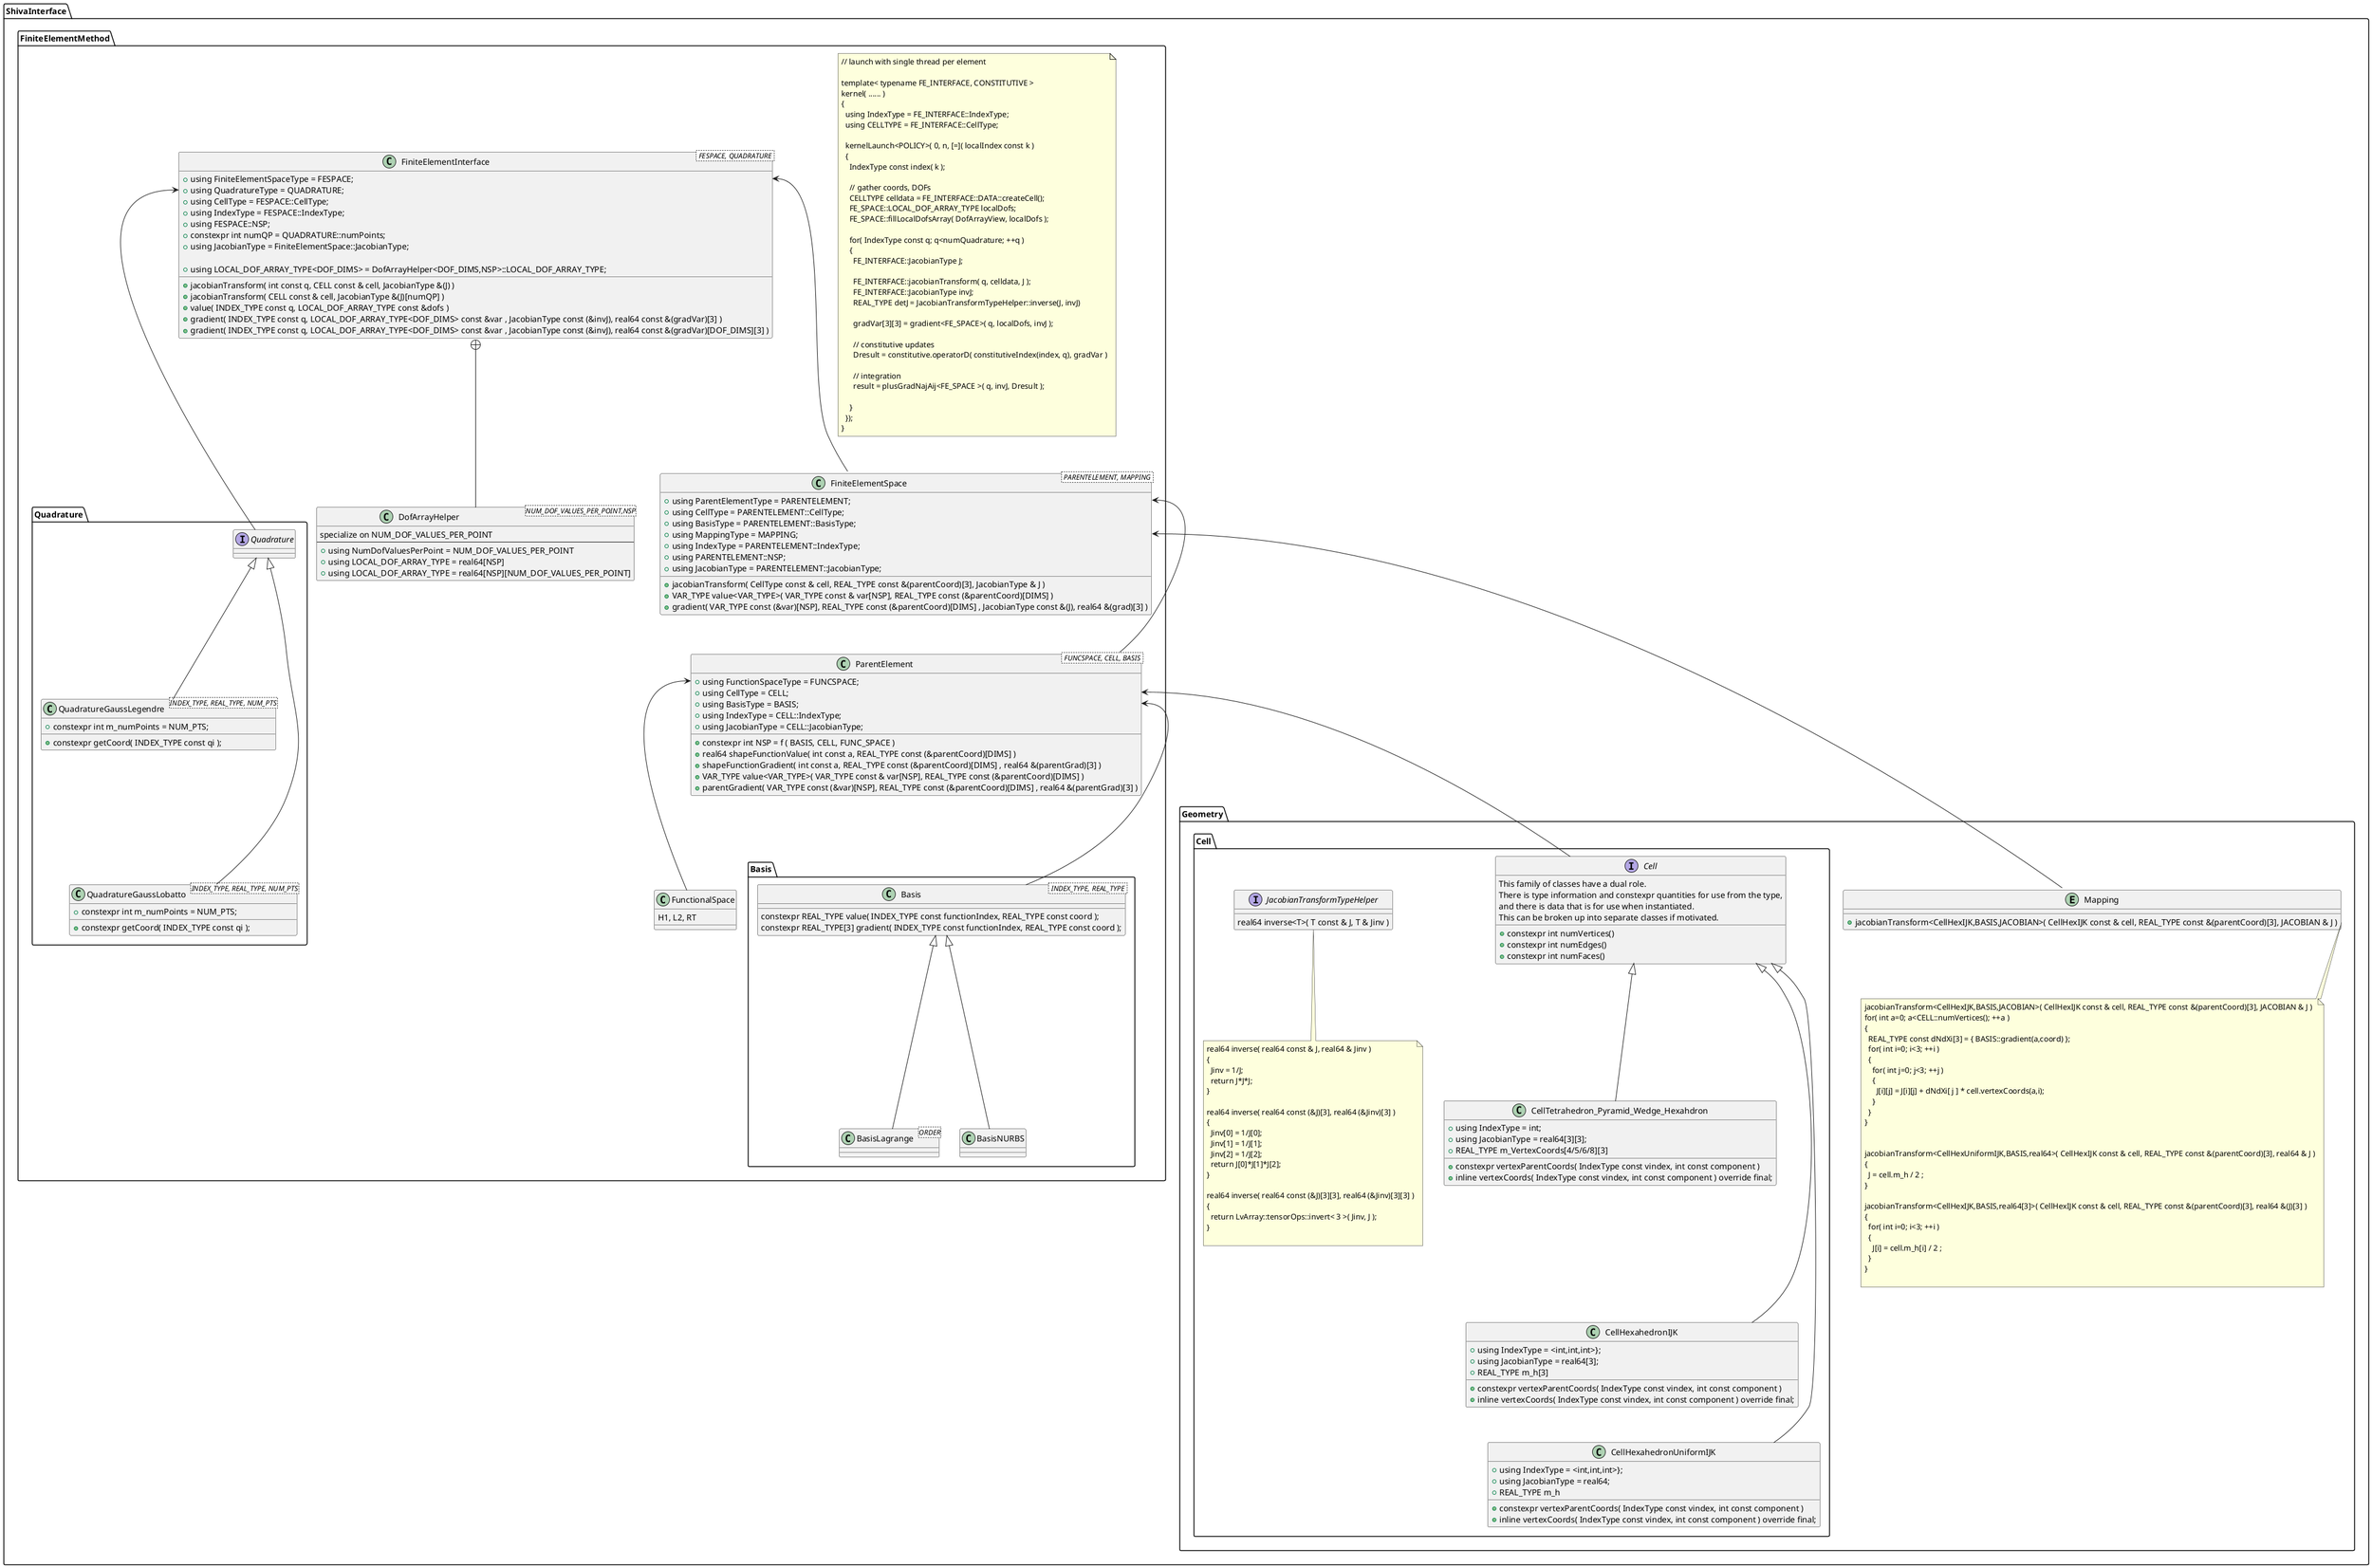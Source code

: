 @startuml(id=ShivaInterface)

!pragma useNewPackage
set separator .


namespace ShivaInterface {


namespace Geometry {
namespace Cell {
interface Cell {
  This family of classes have a dual role.
  There is type information and constexpr quantities for use from the type,
  and there is data that is for use when instantiated.
  This can be broken up into separate classes if motivated.
  +constexpr int numVertices()
  +constexpr int numEdges()
  +constexpr int numFaces()
}

class CellTetrahedron_Pyramid_Wedge_Hexahdron {
  +using IndexType = int;
  +using JacobianType = real64[3][3];
  +REAL_TYPE m_VertexCoords[4/5/6/8][3]
  +constexpr vertexParentCoords( IndexType const vindex, int const component )
  +inline vertexCoords( IndexType const vindex, int const component ) override final;
}

class CellHexahedronIJK {
  +using IndexType = <int,int,int>};
  +using JacobianType = real64[3];
  +REAL_TYPE m_h[3]
  +constexpr vertexParentCoords( IndexType const vindex, int const component )
  +inline vertexCoords( IndexType const vindex, int const component ) override final;
}

class CellHexahedronUniformIJK {
  +using IndexType = <int,int,int>};
  +using JacobianType = real64;
  +REAL_TYPE m_h
  +constexpr vertexParentCoords( IndexType const vindex, int const component )
  +inline vertexCoords( IndexType const vindex, int const component ) override final;
}


interface JacobianTransformTypeHelper {
  real64 inverse<T>( T const & J, T & Jinv )
}

note bottom of JacobianTransformTypeHelper
  real64 inverse( real64 const & J, real64 & Jinv )
  {
    Jinv = 1/J;
    return J*J*J;
  }

  real64 inverse( real64 const (&J)[3], real64 (&Jinv)[3] )
  {
    Jinv[0] = 1/J[0];
    Jinv[1] = 1/J[1];
    Jinv[2] = 1/J[2];
    return J[0]*J[1]*J[2];
  }

  real64 inverse( real64 const (&J)[3][3], real64 (&Jinv)[3][3] )
  {
    return LvArray::tensorOps::invert< 3 >( Jinv, J );
  }

endnote




Cell <|-- CellTetrahedron_Pyramid_Wedge_Hexahdron
Cell <|--- CellHexahedronIJK
Cell <|---- CellHexahedronUniformIJK
}


entity Mapping {
  +jacobianTransform<CellHexIJK,BASIS,JACOBIAN>( CellHexIJK const & cell, REAL_TYPE const &(parentCoord)[3], JACOBIAN & J )
}
  note as jacobianTransformNote
  jacobianTransform<CellHexIJK,BASIS,JACOBIAN>( CellHexIJK const & cell, REAL_TYPE const &(parentCoord)[3], JACOBIAN & J )
  for( int a=0; a<CELL::numVertices(); ++a )
  {
    REAL_TYPE const dNdXi[3] = { BASIS::gradient(a,coord) };
    for( int i=0; i<3; ++i )
    {
      for( int j=0; j<3; ++j )
      {
        J[i][j] = J[i][j] + dNdXi[ j ] * cell.vertexCoords(a,i);
      }
    }
  }


  jacobianTransform<CellHexUniformIJK,BASIS,real64>( CellHexIJK const & cell, REAL_TYPE const &(parentCoord)[3], real64 & J )
  {
    J = cell.m_h / 2 ;
  }

  jacobianTransform<CellHexIJK,BASIS,real64[3]>( CellHexIJK const & cell, REAL_TYPE const &(parentCoord)[3], real64 &(J)[3] )
  {
    for( int i=0; i<3; ++i )
    {
      J[i] = cell.m_h[i] / 2 ;
    }
  }

  endnote

  Mapping::jacobianTransform -- jacobianTransformNote
}

namespace FiniteElementMethod {

note as N1
  // launch with single thread per element

  template< typename FE_INTERFACE, CONSTITUTIVE >
  kernel( ...... )
  {
    using IndexType = FE_INTERFACE::IndexType;
    using CELLTYPE = FE_INTERFACE::CellType;

    kernelLaunch<POLICY>( 0, n, [=]( localIndex const k )
    {
      IndexType const index( k );

      // gather coords, DOFs
      CELLTYPE celldata = FE_INTERFACE::DATA::createCell();
      FE_SPACE::LOCAL_DOF_ARRAY_TYPE localDofs;
      FE_SPACE::fillLocalDofsArray( DofArrayView, localDofs );

      for( IndexType const q; q<numQuadrature; ++q )
      {
        FE_INTERFACE::JacobianType J;

        FE_INTERFACE::jacobianTransform( q, celldata, J );
        FE_INTERFACE::JacobianType invJ;
        REAL_TYPE detJ = JacobianTransformTypeHelper::inverse(J, invJ)

        gradVar[3][3] = gradient<FE_SPACE>( q, localDofs, invJ );
        
        // constitutive updates
        Dresult = constitutive.operatorD( constitutiveIndex(index, q), gradVar )

        // integration 
        result = plusGradNajAij<FE_SPACE >( q, invJ, Dresult );

      }
    });
  }
endnote

class ParentElement< FUNCSPACE, CELL, BASIS > {
  +using FunctionSpaceType = FUNCSPACE;
  +using CellType = CELL;
  +using BasisType = BASIS;
  +using IndexType = CELL::IndexType;
  +using JacobianType = CELL::JacobianType;
  +constexpr int NSP = f ( BASIS, CELL, FUNC_SPACE )
  +real64 shapeFunctionValue( int const a, REAL_TYPE const (&parentCoord)[DIMS] )
  +shapeFunctionGradient( int const a, REAL_TYPE const (&parentCoord)[DIMS] , real64 &(parentGrad)[3] )
  +VAR_TYPE value<VAR_TYPE>( VAR_TYPE const & var[NSP], REAL_TYPE const (&parentCoord)[DIMS] )
  +parentGradient( VAR_TYPE const (&var)[NSP], REAL_TYPE const (&parentCoord)[DIMS] , real64 &(parentGrad)[3] )
}

class FiniteElementSpace< PARENTELEMENT, MAPPING > {
  +using ParentElementType = PARENTELEMENT;
  +using CellType = PARENTELEMENT::CellType;
  +using BasisType = PARENTELEMENT::BasisType;
  +using MappingType = MAPPING;
  +using IndexType = PARENTELEMENT::IndexType;
  +using PARENTELEMENT::NSP;
  +using JacobianType = PARENTELEMENT::JacobianType;
  +jacobianTransform( CellType const & cell, REAL_TYPE const &(parentCoord)[3], JacobianType & J )
  +VAR_TYPE value<VAR_TYPE>( VAR_TYPE const & var[NSP], REAL_TYPE const (&parentCoord)[DIMS] )
  +gradient( VAR_TYPE const (&var)[NSP], REAL_TYPE const (&parentCoord)[DIMS] , JacobianType const &(J), real64 &(grad)[3] )

}


class FiniteElementInterface< FESPACE, QUADRATURE >  {

  +using FiniteElementSpaceType = FESPACE;
  +using QuadratureType = QUADRATURE;
  +using CellType = FESPACE::CellType;
  +using IndexType = FESPACE::IndexType;
  +using FESPACE::NSP;
  +constexpr int numQP = QUADRATURE::numPoints;
  +using JacobianType = FiniteElementSpace::JacobianType;

  +using LOCAL_DOF_ARRAY_TYPE<DOF_DIMS> = DofArrayHelper<DOF_DIMS,NSP>::LOCAL_DOF_ARRAY_TYPE;
  +jacobianTransform( int const q, CELL const & cell, JacobianType &(J) )
  +jacobianTransform( CELL const & cell, JacobianType &(J)[numQP] )
  +value( INDEX_TYPE const q, LOCAL_DOF_ARRAY_TYPE const &dofs )
  +gradient( INDEX_TYPE const q, LOCAL_DOF_ARRAY_TYPE<DOF_DIMS> const &var , JacobianType const (&invJ), real64 const &(gradVar)[3] )
  +gradient( INDEX_TYPE const q, LOCAL_DOF_ARRAY_TYPE<DOF_DIMS> const &var , JacobianType const (&invJ), real64 const &(gradVar)[DOF_DIMS][3] )
}

class DofArrayHelper<NUM_DOF_VALUES_PER_POINT,NSP>{
  specialize on NUM_DOF_VALUES_PER_POINT
  --
  +using NumDofValuesPerPoint = NUM_DOF_VALUES_PER_POINT
  +using LOCAL_DOF_ARRAY_TYPE = real64[NSP]
  +using LOCAL_DOF_ARRAY_TYPE = real64[NSP][NUM_DOF_VALUES_PER_POINT]
}



FiniteElementInterface +-- DofArrayHelper


namespace Basis {
class Basis< INDEX_TYPE, REAL_TYPE > {
  constexpr REAL_TYPE value( INDEX_TYPE const functionIndex, REAL_TYPE const coord );
  constexpr REAL_TYPE[3] gradient( INDEX_TYPE const functionIndex, REAL_TYPE const coord );
}

class BasisLagrange<ORDER> {

}

class BasisNURBS {
}

Basis <|-- BasisLagrange
Basis <|-- BasisNURBS

}

namespace Quadrature {

interface Quadrature{}

class QuadratureGaussLegendre<INDEX_TYPE, REAL_TYPE, NUM_PTS> {
+constexpr int m_numPoints = NUM_PTS;
+constexpr getCoord( INDEX_TYPE const qi );
}

class QuadratureGaussLobatto<INDEX_TYPE, REAL_TYPE, NUM_PTS> {
  +constexpr int m_numPoints = NUM_PTS;
  +constexpr getCoord( INDEX_TYPE const qi );
}

Quadrature <|-- QuadratureGaussLegendre
Quadrature <|--- QuadratureGaussLobatto
}




class FunctionalSpace {
  H1, L2, RT
}

FiniteElementInterface::FiniteElementSpaceType <-- FiniteElementSpace
FiniteElementSpace::ParentElementType <-- ParentElement
FiniteElementInterface::QuadratureType <-- Quadrature.Quadrature
ParentElement::FunctionSpaceType <-- FunctionalSpace
ParentElement::BasisType <-- Basis.Basis


}


FiniteElementMethod.FiniteElementSpace::MappingType <-- Geometry.Mapping
FiniteElementMethod.ParentElement::CellType <-- Geometry.Cell.Cell


/'
namespace VirtualElementMethod {
  class VirtualElementInterface {}

}

VirtualElementMethod.VirtualElementInterface <-- Geometry.Cell.Cell
'/



}


@enduml